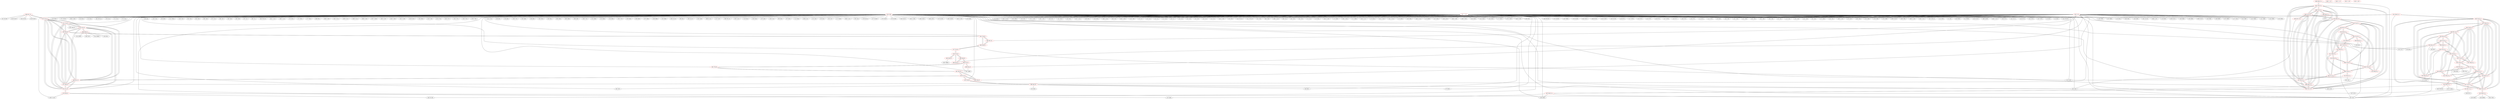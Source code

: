graph {
	468 [label="(468) R37_T1" color=red]
	421 [label="(421) R1206"]
	418 [label="(418) R1203"]
	424 [label="(424) D1201"]
	419 [label="(419) R1205"]
	473 [label="(473) T19_T1"]
	469 [label="(469) R38_T1" color=red]
	326 [label="(326) R911"]
	331 [label="(331) JP903"]
	348 [label="(348) C907"]
	324 [label="(324) FB903"]
	474 [label="(474) T20_T1"]
	470 [label="(470) R39_T1" color=red]
	403 [label="(403) C1104"]
	40 [label="(40) U201"]
	402 [label="(402) D1108"]
	475 [label="(475) T21_T1"]
	471 [label="(471) R40_T1" color=red]
	484 [label="(484) R51_P1"]
	493 [label="(493) R50_P1"]
	472 [label="(472) T18_T1"]
	475 [label="(475) T21_T1"]
	474 [label="(474) T20_T1"]
	473 [label="(473) T19_T1"]
	472 [label="(472) T18_T1" color=red]
	467 [label="(467) R36_T1"]
	484 [label="(484) R51_P1"]
	493 [label="(493) R50_P1"]
	475 [label="(475) T21_T1"]
	474 [label="(474) T20_T1"]
	473 [label="(473) T19_T1"]
	471 [label="(471) R40_T1"]
	473 [label="(473) T19_T1" color=red]
	468 [label="(468) R37_T1"]
	484 [label="(484) R51_P1"]
	493 [label="(493) R50_P1"]
	472 [label="(472) T18_T1"]
	475 [label="(475) T21_T1"]
	474 [label="(474) T20_T1"]
	471 [label="(471) R40_T1"]
	474 [label="(474) T20_T1" color=red]
	469 [label="(469) R38_T1"]
	484 [label="(484) R51_P1"]
	493 [label="(493) R50_P1"]
	472 [label="(472) T18_T1"]
	475 [label="(475) T21_T1"]
	473 [label="(473) T19_T1"]
	471 [label="(471) R40_T1"]
	475 [label="(475) T21_T1" color=red]
	470 [label="(470) R39_T1"]
	484 [label="(484) R51_P1"]
	493 [label="(493) R50_P1"]
	472 [label="(472) T18_T1"]
	474 [label="(474) T20_T1"]
	473 [label="(473) T19_T1"]
	471 [label="(471) R40_T1"]
	476 [label="(476) T23_P1" color=red]
	486 [label="(486) R48_P1"]
	489 [label="(489) R43_P1"]
	477 [label="(477) T24_P1"]
	482 [label="(482) R44_P1"]
	477 [label="(477) T24_P1" color=red]
	483 [label="(483) R46_P1"]
	476 [label="(476) T23_P1"]
	478 [label="(478) T27_P1" color=red]
	484 [label="(484) R51_P1"]
	479 [label="(479) T28_P1"]
	487 [label="(487) R53_P1"]
	490 [label="(490) R49_P1"]
	479 [label="(479) T28_P1" color=red]
	485 [label="(485) R52_P1"]
	478 [label="(478) T27_P1"]
	480 [label="(480) T25_P1" color=red]
	481 [label="(481) T29_P1"]
	486 [label="(486) R48_P1"]
	488 [label="(488) R45_P1"]
	287 [label="(287) Q808"]
	481 [label="(481) T29_P1" color=red]
	480 [label="(480) T25_P1"]
	487 [label="(487) R53_P1"]
	482 [label="(482) R44_P1" color=red]
	295 [label="(295) TH804"]
	476 [label="(476) T23_P1"]
	483 [label="(483) R46_P1" color=red]
	491 [label="(491) T26_P1"]
	492 [label="(492) R47_P1"]
	477 [label="(477) T24_P1"]
	484 [label="(484) R51_P1" color=red]
	478 [label="(478) T27_P1"]
	493 [label="(493) R50_P1"]
	472 [label="(472) T18_T1"]
	475 [label="(475) T21_T1"]
	474 [label="(474) T20_T1"]
	473 [label="(473) T19_T1"]
	471 [label="(471) R40_T1"]
	485 [label="(485) R52_P1" color=red]
	84 [label="(84) R301"]
	50 [label="(50) U302"]
	57 [label="(57) D302"]
	61 [label="(61) D301"]
	58 [label="(58) C303"]
	479 [label="(479) T28_P1"]
	486 [label="(486) R48_P1" color=red]
	480 [label="(480) T25_P1"]
	476 [label="(476) T23_P1"]
	489 [label="(489) R43_P1"]
	487 [label="(487) R53_P1" color=red]
	481 [label="(481) T29_P1"]
	478 [label="(478) T27_P1"]
	490 [label="(490) R49_P1"]
	488 [label="(488) R45_P1" color=red]
	480 [label="(480) T25_P1"]
	287 [label="(287) Q808"]
	489 [label="(489) R43_P1" color=red]
	486 [label="(486) R48_P1"]
	476 [label="(476) T23_P1"]
	490 [label="(490) R49_P1" color=red]
	478 [label="(478) T27_P1"]
	487 [label="(487) R53_P1"]
	491 [label="(491) T26_P1" color=red]
	493 [label="(493) R50_P1"]
	483 [label="(483) R46_P1"]
	492 [label="(492) R47_P1"]
	492 [label="(492) R47_P1" color=red]
	491 [label="(491) T26_P1"]
	483 [label="(483) R46_P1"]
	493 [label="(493) R50_P1" color=red]
	491 [label="(491) T26_P1"]
	484 [label="(484) R51_P1"]
	472 [label="(472) T18_T1"]
	475 [label="(475) T21_T1"]
	474 [label="(474) T20_T1"]
	473 [label="(473) T19_T1"]
	471 [label="(471) R40_T1"]
	494 [label="(494) R36_T1_2" color=red]
	3 [label="(3) F3"]
	499 [label="(499) T18_T1_2"]
	495 [label="(495) R37_T1_2" color=red]
	50 [label="(50) U302"]
	500 [label="(500) T19_T1_2"]
	496 [label="(496) R38_T1_2" color=red]
	40 [label="(40) U201"]
	501 [label="(501) T20_T1_2"]
	497 [label="(497) R39_T1_2" color=red]
	40 [label="(40) U201"]
	157 [label="(157) J604"]
	184 [label="(184) D604"]
	502 [label="(502) T21_T1_2"]
	498 [label="(498) R40_T1_2" color=red]
	511 [label="(511) R51_P1_2"]
	520 [label="(520) R50_P1_2"]
	499 [label="(499) T18_T1_2"]
	502 [label="(502) T21_T1_2"]
	501 [label="(501) T20_T1_2"]
	500 [label="(500) T19_T1_2"]
	499 [label="(499) T18_T1_2" color=red]
	501 [label="(501) T20_T1_2"]
	500 [label="(500) T19_T1_2"]
	502 [label="(502) T21_T1_2"]
	494 [label="(494) R36_T1_2"]
	511 [label="(511) R51_P1_2"]
	520 [label="(520) R50_P1_2"]
	498 [label="(498) R40_T1_2"]
	500 [label="(500) T19_T1_2" color=red]
	501 [label="(501) T20_T1_2"]
	499 [label="(499) T18_T1_2"]
	502 [label="(502) T21_T1_2"]
	495 [label="(495) R37_T1_2"]
	511 [label="(511) R51_P1_2"]
	520 [label="(520) R50_P1_2"]
	498 [label="(498) R40_T1_2"]
	501 [label="(501) T20_T1_2" color=red]
	500 [label="(500) T19_T1_2"]
	499 [label="(499) T18_T1_2"]
	502 [label="(502) T21_T1_2"]
	496 [label="(496) R38_T1_2"]
	511 [label="(511) R51_P1_2"]
	520 [label="(520) R50_P1_2"]
	498 [label="(498) R40_T1_2"]
	502 [label="(502) T21_T1_2" color=red]
	501 [label="(501) T20_T1_2"]
	500 [label="(500) T19_T1_2"]
	499 [label="(499) T18_T1_2"]
	497 [label="(497) R39_T1_2"]
	511 [label="(511) R51_P1_2"]
	520 [label="(520) R50_P1_2"]
	498 [label="(498) R40_T1_2"]
	503 [label="(503) T23_P1_2" color=red]
	513 [label="(513) R48_P1_2"]
	516 [label="(516) R43_P1_2"]
	504 [label="(504) T24_P1_2"]
	509 [label="(509) R44_P1_2"]
	504 [label="(504) T24_P1_2" color=red]
	518 [label="(518) T26_P1_2"]
	508 [label="(508) T29_P1_2"]
	506 [label="(506) T28_P1_2"]
	510 [label="(510) R46_P1_2"]
	503 [label="(503) T23_P1_2"]
	505 [label="(505) T27_P1_2" color=red]
	511 [label="(511) R51_P1_2"]
	506 [label="(506) T28_P1_2"]
	514 [label="(514) R53_P1_2"]
	517 [label="(517) R49_P1_2"]
	506 [label="(506) T28_P1_2" color=red]
	518 [label="(518) T26_P1_2"]
	504 [label="(504) T24_P1_2"]
	508 [label="(508) T29_P1_2"]
	512 [label="(512) R52_P1_2"]
	505 [label="(505) T27_P1_2"]
	507 [label="(507) T25_P1_2" color=red]
	508 [label="(508) T29_P1_2"]
	513 [label="(513) R48_P1_2"]
	515 [label="(515) R45_P1_2"]
	40 [label="(40) U201"]
	508 [label="(508) T29_P1_2" color=red]
	518 [label="(518) T26_P1_2"]
	504 [label="(504) T24_P1_2"]
	506 [label="(506) T28_P1_2"]
	507 [label="(507) T25_P1_2"]
	514 [label="(514) R53_P1_2"]
	509 [label="(509) R44_P1_2" color=red]
	83 [label="(83) R316"]
	50 [label="(50) U302"]
	503 [label="(503) T23_P1_2"]
	510 [label="(510) R46_P1_2" color=red]
	518 [label="(518) T26_P1_2"]
	519 [label="(519) R47_P1_2"]
	504 [label="(504) T24_P1_2"]
	511 [label="(511) R51_P1_2" color=red]
	505 [label="(505) T27_P1_2"]
	520 [label="(520) R50_P1_2"]
	499 [label="(499) T18_T1_2"]
	502 [label="(502) T21_T1_2"]
	501 [label="(501) T20_T1_2"]
	500 [label="(500) T19_T1_2"]
	498 [label="(498) R40_T1_2"]
	512 [label="(512) R52_P1_2" color=red]
	98 [label="(98) C403"]
	119 [label="(119) U402"]
	506 [label="(506) T28_P1_2"]
	513 [label="(513) R48_P1_2" color=red]
	507 [label="(507) T25_P1_2"]
	503 [label="(503) T23_P1_2"]
	516 [label="(516) R43_P1_2"]
	514 [label="(514) R53_P1_2" color=red]
	508 [label="(508) T29_P1_2"]
	505 [label="(505) T27_P1_2"]
	517 [label="(517) R49_P1_2"]
	515 [label="(515) R45_P1_2" color=red]
	519 [label="(519) R47_P1_2"]
	516 [label="(516) R43_P1_2"]
	517 [label="(517) R49_P1_2"]
	507 [label="(507) T25_P1_2"]
	40 [label="(40) U201"]
	516 [label="(516) R43_P1_2" color=red]
	513 [label="(513) R48_P1_2"]
	503 [label="(503) T23_P1_2"]
	519 [label="(519) R47_P1_2"]
	515 [label="(515) R45_P1_2"]
	517 [label="(517) R49_P1_2"]
	517 [label="(517) R49_P1_2" color=red]
	519 [label="(519) R47_P1_2"]
	515 [label="(515) R45_P1_2"]
	516 [label="(516) R43_P1_2"]
	505 [label="(505) T27_P1_2"]
	514 [label="(514) R53_P1_2"]
	518 [label="(518) T26_P1_2" color=red]
	520 [label="(520) R50_P1_2"]
	504 [label="(504) T24_P1_2"]
	508 [label="(508) T29_P1_2"]
	506 [label="(506) T28_P1_2"]
	510 [label="(510) R46_P1_2"]
	519 [label="(519) R47_P1_2"]
	519 [label="(519) R47_P1_2" color=red]
	515 [label="(515) R45_P1_2"]
	516 [label="(516) R43_P1_2"]
	517 [label="(517) R49_P1_2"]
	518 [label="(518) T26_P1_2"]
	510 [label="(510) R46_P1_2"]
	520 [label="(520) R50_P1_2" color=red]
	518 [label="(518) T26_P1_2"]
	511 [label="(511) R51_P1_2"]
	499 [label="(499) T18_T1_2"]
	502 [label="(502) T21_T1_2"]
	501 [label="(501) T20_T1_2"]
	500 [label="(500) T19_T1_2"]
	498 [label="(498) R40_T1_2"]
	521 [label="(521) R36_T1_3" color=red]
	137 [label="(137) U501"]
	40 [label="(40) U201"]
	143 [label="(143) R501"]
	526 [label="(526) T18_T1_3"]
	522 [label="(522) R37_T1_3" color=red]
	199 [label="(199) R710"]
	197 [label="(197) D702"]
	527 [label="(527) T19_T1_3"]
	523 [label="(523) R38_T1_3" color=red]
	302 [label="(302) U901"]
	319 [label="(319) D902"]
	320 [label="(320) JP906"]
	528 [label="(528) T20_T1_3"]
	524 [label="(524) R39_T1_3" color=red]
	465 [label="(465) FB1304"]
	437 [label="(437) U1304"]
	459 [label="(459) J1302"]
	529 [label="(529) T21_T1_3"]
	525 [label="(525) R40_T1_3" color=red]
	538 [label="(538) R51_P1_3"]
	547 [label="(547) R50_P1_3"]
	526 [label="(526) T18_T1_3"]
	529 [label="(529) T21_T1_3"]
	528 [label="(528) T20_T1_3"]
	527 [label="(527) T19_T1_3"]
	526 [label="(526) T18_T1_3" color=red]
	528 [label="(528) T20_T1_3"]
	527 [label="(527) T19_T1_3"]
	529 [label="(529) T21_T1_3"]
	521 [label="(521) R36_T1_3"]
	538 [label="(538) R51_P1_3"]
	547 [label="(547) R50_P1_3"]
	525 [label="(525) R40_T1_3"]
	527 [label="(527) T19_T1_3" color=red]
	528 [label="(528) T20_T1_3"]
	526 [label="(526) T18_T1_3"]
	529 [label="(529) T21_T1_3"]
	522 [label="(522) R37_T1_3"]
	538 [label="(538) R51_P1_3"]
	547 [label="(547) R50_P1_3"]
	525 [label="(525) R40_T1_3"]
	528 [label="(528) T20_T1_3" color=red]
	527 [label="(527) T19_T1_3"]
	526 [label="(526) T18_T1_3"]
	529 [label="(529) T21_T1_3"]
	523 [label="(523) R38_T1_3"]
	538 [label="(538) R51_P1_3"]
	547 [label="(547) R50_P1_3"]
	525 [label="(525) R40_T1_3"]
	529 [label="(529) T21_T1_3" color=red]
	528 [label="(528) T20_T1_3"]
	527 [label="(527) T19_T1_3"]
	526 [label="(526) T18_T1_3"]
	524 [label="(524) R39_T1_3"]
	538 [label="(538) R51_P1_3"]
	547 [label="(547) R50_P1_3"]
	525 [label="(525) R40_T1_3"]
	530 [label="(530) T23_P1_3" color=red]
	540 [label="(540) R48_P1_3"]
	543 [label="(543) R43_P1_3"]
	531 [label="(531) T24_P1_3"]
	536 [label="(536) R44_P1_3"]
	531 [label="(531) T24_P1_3" color=red]
	545 [label="(545) T26_P1_3"]
	535 [label="(535) T29_P1_3"]
	533 [label="(533) T28_P1_3"]
	537 [label="(537) R46_P1_3"]
	530 [label="(530) T23_P1_3"]
	532 [label="(532) T27_P1_3" color=red]
	538 [label="(538) R51_P1_3"]
	533 [label="(533) T28_P1_3"]
	541 [label="(541) R53_P1_3"]
	544 [label="(544) R49_P1_3"]
	533 [label="(533) T28_P1_3" color=red]
	545 [label="(545) T26_P1_3"]
	531 [label="(531) T24_P1_3"]
	535 [label="(535) T29_P1_3"]
	539 [label="(539) R52_P1_3"]
	532 [label="(532) T27_P1_3"]
	534 [label="(534) T25_P1_3" color=red]
	535 [label="(535) T29_P1_3"]
	540 [label="(540) R48_P1_3"]
	542 [label="(542) R45_P1_3"]
	37 [label="(37) SW201"]
	535 [label="(535) T29_P1_3" color=red]
	545 [label="(545) T26_P1_3"]
	531 [label="(531) T24_P1_3"]
	533 [label="(533) T28_P1_3"]
	534 [label="(534) T25_P1_3"]
	541 [label="(541) R53_P1_3"]
	536 [label="(536) R44_P1_3" color=red]
	38 [label="(38) D201"]
	40 [label="(40) U201"]
	28 [label="(28) R206"]
	26 [label="(26) C210"]
	530 [label="(530) T23_P1_3"]
	537 [label="(537) R46_P1_3" color=red]
	545 [label="(545) T26_P1_3"]
	546 [label="(546) R47_P1_3"]
	531 [label="(531) T24_P1_3"]
	538 [label="(538) R51_P1_3" color=red]
	532 [label="(532) T27_P1_3"]
	547 [label="(547) R50_P1_3"]
	526 [label="(526) T18_T1_3"]
	529 [label="(529) T21_T1_3"]
	528 [label="(528) T20_T1_3"]
	527 [label="(527) T19_T1_3"]
	525 [label="(525) R40_T1_3"]
	539 [label="(539) R52_P1_3" color=red]
	40 [label="(40) U201"]
	350 [label="(350) C911"]
	299 [label="(299) R921"]
	533 [label="(533) T28_P1_3"]
	540 [label="(540) R48_P1_3" color=red]
	534 [label="(534) T25_P1_3"]
	530 [label="(530) T23_P1_3"]
	543 [label="(543) R43_P1_3"]
	541 [label="(541) R53_P1_3" color=red]
	535 [label="(535) T29_P1_3"]
	532 [label="(532) T27_P1_3"]
	544 [label="(544) R49_P1_3"]
	542 [label="(542) R45_P1_3" color=red]
	546 [label="(546) R47_P1_3"]
	543 [label="(543) R43_P1_3"]
	544 [label="(544) R49_P1_3"]
	534 [label="(534) T25_P1_3"]
	37 [label="(37) SW201"]
	543 [label="(543) R43_P1_3" color=red]
	540 [label="(540) R48_P1_3"]
	530 [label="(530) T23_P1_3"]
	546 [label="(546) R47_P1_3"]
	542 [label="(542) R45_P1_3"]
	544 [label="(544) R49_P1_3"]
	544 [label="(544) R49_P1_3" color=red]
	546 [label="(546) R47_P1_3"]
	542 [label="(542) R45_P1_3"]
	543 [label="(543) R43_P1_3"]
	532 [label="(532) T27_P1_3"]
	541 [label="(541) R53_P1_3"]
	545 [label="(545) T26_P1_3" color=red]
	547 [label="(547) R50_P1_3"]
	531 [label="(531) T24_P1_3"]
	535 [label="(535) T29_P1_3"]
	533 [label="(533) T28_P1_3"]
	537 [label="(537) R46_P1_3"]
	546 [label="(546) R47_P1_3"]
	546 [label="(546) R47_P1_3" color=red]
	542 [label="(542) R45_P1_3"]
	543 [label="(543) R43_P1_3"]
	544 [label="(544) R49_P1_3"]
	545 [label="(545) T26_P1_3"]
	537 [label="(537) R46_P1_3"]
	547 [label="(547) R50_P1_3" color=red]
	545 [label="(545) T26_P1_3"]
	538 [label="(538) R51_P1_3"]
	526 [label="(526) T18_T1_3"]
	529 [label="(529) T21_T1_3"]
	528 [label="(528) T20_T1_3"]
	527 [label="(527) T19_T1_3"]
	525 [label="(525) R40_T1_3"]
	548 [label="(548) +1.5V" color=red]
	549 [label="(549) +1.2V" color=red]
	550 [label="(550) +5V" color=red]
	396 [label="(396) D1106"]
	231 [label="(231) D807"]
	260 [label="(260) U801"]
	406 [label="(406) C1106"]
	384 [label="(384) U1101"]
	250 [label="(250) C801"]
	150 [label="(150) TH603"]
	101 [label="(101) U403"]
	241 [label="(241) D808"]
	242 [label="(242) D806"]
	243 [label="(243) D804"]
	244 [label="(244) D802"]
	251 [label="(251) C805"]
	247 [label="(247) D805"]
	248 [label="(248) D801"]
	249 [label="(249) D803"]
	391 [label="(391) D1104"]
	263 [label="(263) C802"]
	264 [label="(264) C806"]
	266 [label="(266) U802"]
	386 [label="(386) L1101"]
	93 [label="(93) C402"]
	113 [label="(113) C401"]
	118 [label="(118) R401"]
	400 [label="(400) U1102"]
	103 [label="(103) C405"]
	102 [label="(102) C409"]
	92 [label="(92) U401"]
	395 [label="(395) R1101"]
	272 [label="(272) U803"]
	140 [label="(140) C501"]
	100 [label="(100) R406"]
	389 [label="(389) C1102"]
	255 [label="(255) K802"]
	399 [label="(399) D1103"]
	254 [label="(254) K801"]
	270 [label="(270) C807"]
	256 [label="(256) K803"]
	269 [label="(269) C803"]
	275 [label="(275) C804"]
	257 [label="(257) K804"]
	137 [label="(137) U501"]
	278 [label="(278) U804"]
	276 [label="(276) C808"]
	471 [label="(471) R40_T1"]
	492 [label="(492) R47_P1"]
	488 [label="(488) R45_P1"]
	489 [label="(489) R43_P1"]
	490 [label="(490) R49_P1"]
	551 [label="(551) +3.3V" color=red]
	174 [label="(174) D611"]
	455 [label="(455) U1303"]
	172 [label="(172) D607"]
	381 [label="(381) U1001"]
	171 [label="(171) D605"]
	452 [label="(452) R1311"]
	443 [label="(443) C1317"]
	449 [label="(449) FB1302"]
	175 [label="(175) D614"]
	451 [label="(451) C1318"]
	441 [label="(441) C1315"]
	170 [label="(170) D603"]
	169 [label="(169) D602"]
	440 [label="(440) C1314"]
	173 [label="(173) D609"]
	372 [label="(372) R1003"]
	167 [label="(167) D632"]
	436 [label="(436) J1303"]
	380 [label="(380) C1002"]
	369 [label="(369) U1002"]
	184 [label="(184) D604"]
	149 [label="(149) TH601"]
	165 [label="(165) D630"]
	182 [label="(182) D626"]
	183 [label="(183) D629"]
	376 [label="(376) R1005"]
	177 [label="(177) D615"]
	379 [label="(379) C1003"]
	446 [label="(446) C1302"]
	168 [label="(168) D601"]
	176 [label="(176) D618"]
	442 [label="(442) C1316"]
	185 [label="(185) D606"]
	361 [label="(361) R1011"]
	458 [label="(458) R1301"]
	164 [label="(164) D627"]
	454 [label="(454) R1309"]
	453 [label="(453) R1310"]
	370 [label="(370) U1003"]
	382 [label="(382) C1001"]
	160 [label="(160) D617"]
	360 [label="(360) Q1001"]
	161 [label="(161) D619"]
	162 [label="(162) D621"]
	457 [label="(457) U1301"]
	166 [label="(166) D631"]
	163 [label="(163) D624"]
	40 [label="(40) U201"]
	463 [label="(463) C1301"]
	119 [label="(119) U402"]
	46 [label="(46) C201"]
	198 [label="(198) R718"]
	203 [label="(203) R719"]
	202 [label="(202) D703"]
	207 [label="(207) D704"]
	462 [label="(462) U1305"]
	197 [label="(197) D702"]
	126 [label="(126) C406"]
	25 [label="(25) C227"]
	23 [label="(23) C223"]
	22 [label="(22) C221"]
	21 [label="(21) C218"]
	20 [label="(20) C217"]
	24 [label="(24) C224"]
	35 [label="(35) C230"]
	32 [label="(32) R202"]
	31 [label="(31) R201"]
	19 [label="(19) C205"]
	18 [label="(18) C214"]
	14 [label="(14) C231"]
	28 [label="(28) R206"]
	433 [label="(433) FB1301"]
	430 [label="(430) R1304"]
	218 [label="(218) R722"]
	217 [label="(217) D706"]
	223 [label="(223) R723"]
	222 [label="(222) D707"]
	228 [label="(228) R724"]
	227 [label="(227) D708"]
	434 [label="(434) U1302"]
	193 [label="(193) R717"]
	45 [label="(45) U202"]
	208 [label="(208) R720"]
	190 [label="(190) D701"]
	213 [label="(213) R721"]
	212 [label="(212) D705"]
	400 [label="(400) U1102"]
	57 [label="(57) D302"]
	56 [label="(56) R306"]
	410 [label="(410) TP1101"]
	397 [label="(397) FB1101"]
	411 [label="(411) TP1102"]
	142 [label="(142) R502"]
	50 [label="(50) U302"]
	51 [label="(51) J301"]
	54 [label="(54) U301"]
	402 [label="(402) D1108"]
	90 [label="(90) FB303"]
	60 [label="(60) U303"]
	91 [label="(91) FB304"]
	390 [label="(390) C1103"]
	69 [label="(69) C312"]
	63 [label="(63) C302"]
	62 [label="(62) C301"]
	84 [label="(84) R301"]
	83 [label="(83) R316"]
	72 [label="(72) C313"]
	552 [label="(552) +1.0V" color=red]
	553 [label="(553) +1.8V" color=red]
	554 [label="(554) GND" color=red]
	184 [label="(184) D604"]
	185 [label="(185) D606"]
	54 [label="(54) U301"]
	148 [label="(148) J502"]
	139 [label="(139) C502"]
	58 [label="(58) C303"]
	169 [label="(169) D602"]
	59 [label="(59) R309"]
	140 [label="(140) C501"]
	143 [label="(143) R501"]
	141 [label="(141) FB502"]
	146 [label="(146) C503"]
	60 [label="(60) U303"]
	137 [label="(137) U501"]
	50 [label="(50) U302"]
	64 [label="(64) C304"]
	63 [label="(63) C302"]
	62 [label="(62) C301"]
	167 [label="(167) D632"]
	166 [label="(166) D631"]
	65 [label="(65) C305"]
	182 [label="(182) D626"]
	168 [label="(168) D601"]
	441 [label="(441) C1315"]
	68 [label="(68) C309"]
	67 [label="(67) C310"]
	66 [label="(66) C307"]
	48 [label="(48) C306"]
	174 [label="(174) D611"]
	49 [label="(49) C308"]
	173 [label="(173) D609"]
	172 [label="(172) D607"]
	171 [label="(171) D605"]
	170 [label="(170) D603"]
	87 [label="(87) C317"]
	86 [label="(86) C311"]
	183 [label="(183) D629"]
	175 [label="(175) D614"]
	463 [label="(463) C1301"]
	462 [label="(462) U1305"]
	464 [label="(464) FB1303"]
	461 [label="(461) C1319"]
	460 [label="(460) C1310"]
	272 [label="(272) U803"]
	274 [label="(274) D812"]
	271 [label="(271) R812"]
	251 [label="(251) C805"]
	277 [label="(277) R813"]
	276 [label="(276) C808"]
	275 [label="(275) C804"]
	278 [label="(278) U804"]
	268 [label="(268) D811"]
	269 [label="(269) C803"]
	270 [label="(270) C807"]
	451 [label="(451) C1318"]
	456 [label="(456) C1305"]
	455 [label="(455) U1303"]
	431 [label="(431) C1311"]
	434 [label="(434) U1302"]
	440 [label="(440) C1314"]
	439 [label="(439) C1313"]
	438 [label="(438) C1312"]
	448 [label="(448) C1303"]
	447 [label="(447) C1308"]
	445 [label="(445) C1307"]
	444 [label="(444) C1306"]
	443 [label="(443) C1317"]
	442 [label="(442) C1316"]
	446 [label="(446) C1302"]
	436 [label="(436) J1303"]
	457 [label="(457) U1301"]
	459 [label="(459) J1302"]
	432 [label="(432) C1309"]
	429 [label="(429) R1303"]
	252 [label="(252) R810"]
	220 [label="(220) C706"]
	210 [label="(210) C704"]
	225 [label="(225) C707"]
	191 [label="(191) U701"]
	192 [label="(192) U702"]
	230 [label="(230) C708"]
	215 [label="(215) C705"]
	158 [label="(158) J601"]
	157 [label="(157) J604"]
	165 [label="(165) D630"]
	164 [label="(164) D627"]
	163 [label="(163) D624"]
	162 [label="(162) D621"]
	161 [label="(161) D619"]
	160 [label="(160) D617"]
	155 [label="(155) J602"]
	177 [label="(177) D615"]
	176 [label="(176) D618"]
	195 [label="(195) C701"]
	240 [label="(240) Q801"]
	250 [label="(250) C801"]
	246 [label="(246) J805"]
	262 [label="(262) D810"]
	263 [label="(263) C802"]
	264 [label="(264) C806"]
	265 [label="(265) R811"]
	266 [label="(266) U802"]
	260 [label="(260) U801"]
	284 [label="(284) Q805"]
	285 [label="(285) Q806"]
	286 [label="(286) Q807"]
	287 [label="(287) Q808"]
	200 [label="(200) C702"]
	232 [label="(232) D809"]
	233 [label="(233) R808"]
	234 [label="(234) R805"]
	205 [label="(205) C703"]
	239 [label="(239) Q802"]
	238 [label="(238) Q803"]
	237 [label="(237) Q804"]
	236 [label="(236) R806"]
	235 [label="(235) R804"]
	394 [label="(394) D1105"]
	400 [label="(400) U1102"]
	99 [label="(99) J402"]
	393 [label="(393) D1107"]
	128 [label="(128) C408"]
	101 [label="(101) U403"]
	92 [label="(92) U401"]
	93 [label="(93) C402"]
	388 [label="(388) D1102"]
	126 [label="(126) C406"]
	127 [label="(127) C407"]
	398 [label="(398) FB1102"]
	407 [label="(407) J1102"]
	102 [label="(102) C409"]
	103 [label="(103) C405"]
	116 [label="(116) R410"]
	106 [label="(106) D404"]
	107 [label="(107) J403"]
	109 [label="(109) C410"]
	96 [label="(96) D402"]
	97 [label="(97) D403"]
	396 [label="(396) D1106"]
	112 [label="(112) R402"]
	409 [label="(409) J1101"]
	113 [label="(113) C401"]
	24 [label="(24) C224"]
	25 [label="(25) C227"]
	26 [label="(26) C210"]
	14 [label="(14) C231"]
	390 [label="(390) C1103"]
	23 [label="(23) C223"]
	40 [label="(40) U201"]
	21 [label="(21) C218"]
	15 [label="(15) C203"]
	18 [label="(18) C214"]
	29 [label="(29) X202"]
	30 [label="(30) C207"]
	35 [label="(35) C230"]
	19 [label="(19) C205"]
	20 [label="(20) C217"]
	22 [label="(22) C221"]
	389 [label="(389) C1102"]
	119 [label="(119) U402"]
	117 [label="(117) R409"]
	384 [label="(384) U1101"]
	385 [label="(385) C1101"]
	37 [label="(37) SW201"]
	39 [label="(39) C204"]
	378 [label="(378) R1014"]
	377 [label="(377) R1004"]
	379 [label="(379) C1003"]
	375 [label="(375) R1007"]
	374 [label="(374) R1006"]
	363 [label="(363) R1015"]
	365 [label="(365) C1004"]
	366 [label="(366) D1001"]
	370 [label="(370) U1003"]
	369 [label="(369) U1002"]
	368 [label="(368) J1001"]
	373 [label="(373) R1001"]
	383 [label="(383) R1009"]
	406 [label="(406) C1106"]
	405 [label="(405) C1105"]
	382 [label="(382) C1001"]
	381 [label="(381) U1001"]
	380 [label="(380) C1002"]
	134 [label="(134) R408"]
	411 [label="(411) TP1102"]
	410 [label="(410) TP1101"]
	135 [label="(135) R403"]
	371 [label="(371) R1002"]
	364 [label="(364) C1005"]
	69 [label="(69) C312"]
	42 [label="(42) D203"]
	46 [label="(46) C201"]
	41 [label="(41) D202"]
	45 [label="(45) U202"]
	401 [label="(401) BT1101"]
	403 [label="(403) C1104"]
	70 [label="(70) C314"]
	71 [label="(71) C315"]
	72 [label="(72) C313"]
	73 [label="(73) C316"]
	474 [label="(474) T20_T1"]
	473 [label="(473) T19_T1"]
	472 [label="(472) T18_T1"]
	475 [label="(475) T21_T1"]
	491 [label="(491) T26_P1"]
	477 [label="(477) T24_P1"]
	481 [label="(481) T29_P1"]
	479 [label="(479) T28_P1"]
	468 -- 421
	468 -- 418
	468 -- 424
	468 -- 419
	468 -- 473
	469 -- 326
	469 -- 331
	469 -- 348
	469 -- 324
	469 -- 474
	470 -- 403
	470 -- 40
	470 -- 402
	470 -- 475
	471 -- 484
	471 -- 493
	471 -- 472
	471 -- 475
	471 -- 474
	471 -- 473
	472 -- 467
	472 -- 484
	472 -- 493
	472 -- 475
	472 -- 474
	472 -- 473
	472 -- 471
	473 -- 468
	473 -- 484
	473 -- 493
	473 -- 472
	473 -- 475
	473 -- 474
	473 -- 471
	474 -- 469
	474 -- 484
	474 -- 493
	474 -- 472
	474 -- 475
	474 -- 473
	474 -- 471
	475 -- 470
	475 -- 484
	475 -- 493
	475 -- 472
	475 -- 474
	475 -- 473
	475 -- 471
	476 -- 486
	476 -- 489
	476 -- 477
	476 -- 482
	477 -- 483
	477 -- 476
	478 -- 484
	478 -- 479
	478 -- 487
	478 -- 490
	479 -- 485
	479 -- 478
	480 -- 481
	480 -- 486
	480 -- 488
	480 -- 287
	481 -- 480
	481 -- 487
	482 -- 295
	482 -- 476
	483 -- 491
	483 -- 492
	483 -- 477
	484 -- 478
	484 -- 493
	484 -- 472
	484 -- 475
	484 -- 474
	484 -- 473
	484 -- 471
	485 -- 84
	485 -- 50
	485 -- 57
	485 -- 61
	485 -- 58
	485 -- 479
	486 -- 480
	486 -- 476
	486 -- 489
	487 -- 481
	487 -- 478
	487 -- 490
	488 -- 480
	488 -- 287
	489 -- 486
	489 -- 476
	490 -- 478
	490 -- 487
	491 -- 493
	491 -- 483
	491 -- 492
	492 -- 491
	492 -- 483
	493 -- 491
	493 -- 484
	493 -- 472
	493 -- 475
	493 -- 474
	493 -- 473
	493 -- 471
	494 -- 3
	494 -- 499
	495 -- 50
	495 -- 500
	496 -- 40
	496 -- 501
	497 -- 40
	497 -- 157
	497 -- 184
	497 -- 502
	498 -- 511
	498 -- 520
	498 -- 499
	498 -- 502
	498 -- 501
	498 -- 500
	499 -- 501
	499 -- 500
	499 -- 502
	499 -- 494
	499 -- 511
	499 -- 520
	499 -- 498
	500 -- 501
	500 -- 499
	500 -- 502
	500 -- 495
	500 -- 511
	500 -- 520
	500 -- 498
	501 -- 500
	501 -- 499
	501 -- 502
	501 -- 496
	501 -- 511
	501 -- 520
	501 -- 498
	502 -- 501
	502 -- 500
	502 -- 499
	502 -- 497
	502 -- 511
	502 -- 520
	502 -- 498
	503 -- 513
	503 -- 516
	503 -- 504
	503 -- 509
	504 -- 518
	504 -- 508
	504 -- 506
	504 -- 510
	504 -- 503
	505 -- 511
	505 -- 506
	505 -- 514
	505 -- 517
	506 -- 518
	506 -- 504
	506 -- 508
	506 -- 512
	506 -- 505
	507 -- 508
	507 -- 513
	507 -- 515
	507 -- 40
	508 -- 518
	508 -- 504
	508 -- 506
	508 -- 507
	508 -- 514
	509 -- 83
	509 -- 50
	509 -- 503
	510 -- 518
	510 -- 519
	510 -- 504
	511 -- 505
	511 -- 520
	511 -- 499
	511 -- 502
	511 -- 501
	511 -- 500
	511 -- 498
	512 -- 98
	512 -- 119
	512 -- 506
	513 -- 507
	513 -- 503
	513 -- 516
	514 -- 508
	514 -- 505
	514 -- 517
	515 -- 519
	515 -- 516
	515 -- 517
	515 -- 507
	515 -- 40
	516 -- 513
	516 -- 503
	516 -- 519
	516 -- 515
	516 -- 517
	517 -- 519
	517 -- 515
	517 -- 516
	517 -- 505
	517 -- 514
	518 -- 520
	518 -- 504
	518 -- 508
	518 -- 506
	518 -- 510
	518 -- 519
	519 -- 515
	519 -- 516
	519 -- 517
	519 -- 518
	519 -- 510
	520 -- 518
	520 -- 511
	520 -- 499
	520 -- 502
	520 -- 501
	520 -- 500
	520 -- 498
	521 -- 137
	521 -- 40
	521 -- 143
	521 -- 526
	522 -- 199
	522 -- 197
	522 -- 527
	523 -- 302
	523 -- 319
	523 -- 320
	523 -- 528
	524 -- 465
	524 -- 437
	524 -- 459
	524 -- 529
	525 -- 538
	525 -- 547
	525 -- 526
	525 -- 529
	525 -- 528
	525 -- 527
	526 -- 528
	526 -- 527
	526 -- 529
	526 -- 521
	526 -- 538
	526 -- 547
	526 -- 525
	527 -- 528
	527 -- 526
	527 -- 529
	527 -- 522
	527 -- 538
	527 -- 547
	527 -- 525
	528 -- 527
	528 -- 526
	528 -- 529
	528 -- 523
	528 -- 538
	528 -- 547
	528 -- 525
	529 -- 528
	529 -- 527
	529 -- 526
	529 -- 524
	529 -- 538
	529 -- 547
	529 -- 525
	530 -- 540
	530 -- 543
	530 -- 531
	530 -- 536
	531 -- 545
	531 -- 535
	531 -- 533
	531 -- 537
	531 -- 530
	532 -- 538
	532 -- 533
	532 -- 541
	532 -- 544
	533 -- 545
	533 -- 531
	533 -- 535
	533 -- 539
	533 -- 532
	534 -- 535
	534 -- 540
	534 -- 542
	534 -- 37
	535 -- 545
	535 -- 531
	535 -- 533
	535 -- 534
	535 -- 541
	536 -- 38
	536 -- 40
	536 -- 28
	536 -- 26
	536 -- 530
	537 -- 545
	537 -- 546
	537 -- 531
	538 -- 532
	538 -- 547
	538 -- 526
	538 -- 529
	538 -- 528
	538 -- 527
	538 -- 525
	539 -- 40
	539 -- 350
	539 -- 299
	539 -- 533
	540 -- 534
	540 -- 530
	540 -- 543
	541 -- 535
	541 -- 532
	541 -- 544
	542 -- 546
	542 -- 543
	542 -- 544
	542 -- 534
	542 -- 37
	543 -- 540
	543 -- 530
	543 -- 546
	543 -- 542
	543 -- 544
	544 -- 546
	544 -- 542
	544 -- 543
	544 -- 532
	544 -- 541
	545 -- 547
	545 -- 531
	545 -- 535
	545 -- 533
	545 -- 537
	545 -- 546
	546 -- 542
	546 -- 543
	546 -- 544
	546 -- 545
	546 -- 537
	547 -- 545
	547 -- 538
	547 -- 526
	547 -- 529
	547 -- 528
	547 -- 527
	547 -- 525
	550 -- 396
	550 -- 231
	550 -- 260
	550 -- 406
	550 -- 384
	550 -- 250
	550 -- 150
	550 -- 101
	550 -- 241
	550 -- 242
	550 -- 243
	550 -- 244
	550 -- 251
	550 -- 247
	550 -- 248
	550 -- 249
	550 -- 391
	550 -- 263
	550 -- 264
	550 -- 266
	550 -- 386
	550 -- 93
	550 -- 113
	550 -- 118
	550 -- 400
	550 -- 103
	550 -- 102
	550 -- 92
	550 -- 395
	550 -- 272
	550 -- 140
	550 -- 100
	550 -- 389
	550 -- 255
	550 -- 399
	550 -- 254
	550 -- 270
	550 -- 256
	550 -- 269
	550 -- 275
	550 -- 257
	550 -- 137
	550 -- 278
	550 -- 276
	550 -- 471
	550 -- 492
	550 -- 488
	550 -- 489
	550 -- 490
	551 -- 174
	551 -- 455
	551 -- 172
	551 -- 381
	551 -- 171
	551 -- 452
	551 -- 443
	551 -- 449
	551 -- 175
	551 -- 451
	551 -- 441
	551 -- 170
	551 -- 169
	551 -- 440
	551 -- 173
	551 -- 372
	551 -- 167
	551 -- 436
	551 -- 380
	551 -- 369
	551 -- 184
	551 -- 149
	551 -- 165
	551 -- 182
	551 -- 183
	551 -- 376
	551 -- 177
	551 -- 379
	551 -- 446
	551 -- 168
	551 -- 176
	551 -- 442
	551 -- 185
	551 -- 361
	551 -- 458
	551 -- 164
	551 -- 454
	551 -- 453
	551 -- 370
	551 -- 382
	551 -- 160
	551 -- 360
	551 -- 161
	551 -- 162
	551 -- 457
	551 -- 166
	551 -- 163
	551 -- 40
	551 -- 463
	551 -- 119
	551 -- 46
	551 -- 198
	551 -- 203
	551 -- 202
	551 -- 207
	551 -- 462
	551 -- 197
	551 -- 126
	551 -- 25
	551 -- 23
	551 -- 22
	551 -- 21
	551 -- 20
	551 -- 24
	551 -- 35
	551 -- 32
	551 -- 31
	551 -- 19
	551 -- 18
	551 -- 14
	551 -- 28
	551 -- 433
	551 -- 430
	551 -- 218
	551 -- 217
	551 -- 223
	551 -- 222
	551 -- 228
	551 -- 227
	551 -- 434
	551 -- 193
	551 -- 45
	551 -- 208
	551 -- 190
	551 -- 213
	551 -- 212
	551 -- 400
	551 -- 57
	551 -- 56
	551 -- 410
	551 -- 397
	551 -- 411
	551 -- 142
	551 -- 50
	551 -- 51
	551 -- 54
	551 -- 402
	551 -- 90
	551 -- 60
	551 -- 91
	551 -- 390
	551 -- 69
	551 -- 63
	551 -- 62
	551 -- 84
	551 -- 83
	551 -- 72
	554 -- 184
	554 -- 185
	554 -- 54
	554 -- 148
	554 -- 139
	554 -- 58
	554 -- 169
	554 -- 59
	554 -- 140
	554 -- 143
	554 -- 141
	554 -- 146
	554 -- 60
	554 -- 137
	554 -- 50
	554 -- 64
	554 -- 63
	554 -- 62
	554 -- 167
	554 -- 166
	554 -- 65
	554 -- 182
	554 -- 168
	554 -- 441
	554 -- 68
	554 -- 67
	554 -- 66
	554 -- 48
	554 -- 174
	554 -- 49
	554 -- 173
	554 -- 172
	554 -- 171
	554 -- 170
	554 -- 87
	554 -- 86
	554 -- 183
	554 -- 175
	554 -- 463
	554 -- 462
	554 -- 464
	554 -- 461
	554 -- 460
	554 -- 272
	554 -- 274
	554 -- 271
	554 -- 251
	554 -- 277
	554 -- 276
	554 -- 275
	554 -- 278
	554 -- 268
	554 -- 269
	554 -- 270
	554 -- 451
	554 -- 456
	554 -- 455
	554 -- 431
	554 -- 434
	554 -- 440
	554 -- 439
	554 -- 438
	554 -- 448
	554 -- 447
	554 -- 445
	554 -- 444
	554 -- 443
	554 -- 442
	554 -- 446
	554 -- 436
	554 -- 457
	554 -- 459
	554 -- 432
	554 -- 429
	554 -- 252
	554 -- 220
	554 -- 210
	554 -- 225
	554 -- 191
	554 -- 192
	554 -- 230
	554 -- 215
	554 -- 158
	554 -- 157
	554 -- 165
	554 -- 164
	554 -- 163
	554 -- 162
	554 -- 161
	554 -- 160
	554 -- 155
	554 -- 177
	554 -- 176
	554 -- 195
	554 -- 240
	554 -- 250
	554 -- 246
	554 -- 262
	554 -- 263
	554 -- 264
	554 -- 265
	554 -- 266
	554 -- 260
	554 -- 284
	554 -- 285
	554 -- 286
	554 -- 287
	554 -- 200
	554 -- 232
	554 -- 233
	554 -- 234
	554 -- 205
	554 -- 239
	554 -- 238
	554 -- 237
	554 -- 236
	554 -- 235
	554 -- 394
	554 -- 400
	554 -- 99
	554 -- 393
	554 -- 128
	554 -- 101
	554 -- 92
	554 -- 93
	554 -- 388
	554 -- 126
	554 -- 127
	554 -- 398
	554 -- 407
	554 -- 102
	554 -- 103
	554 -- 116
	554 -- 106
	554 -- 107
	554 -- 109
	554 -- 96
	554 -- 97
	554 -- 396
	554 -- 112
	554 -- 409
	554 -- 113
	554 -- 24
	554 -- 25
	554 -- 26
	554 -- 14
	554 -- 390
	554 -- 23
	554 -- 40
	554 -- 21
	554 -- 15
	554 -- 18
	554 -- 29
	554 -- 30
	554 -- 35
	554 -- 19
	554 -- 20
	554 -- 22
	554 -- 389
	554 -- 119
	554 -- 117
	554 -- 384
	554 -- 385
	554 -- 37
	554 -- 39
	554 -- 378
	554 -- 377
	554 -- 379
	554 -- 375
	554 -- 374
	554 -- 363
	554 -- 365
	554 -- 366
	554 -- 370
	554 -- 369
	554 -- 368
	554 -- 373
	554 -- 383
	554 -- 406
	554 -- 405
	554 -- 382
	554 -- 381
	554 -- 380
	554 -- 134
	554 -- 411
	554 -- 410
	554 -- 135
	554 -- 371
	554 -- 364
	554 -- 69
	554 -- 42
	554 -- 46
	554 -- 41
	554 -- 45
	554 -- 401
	554 -- 403
	554 -- 70
	554 -- 71
	554 -- 72
	554 -- 73
	554 -- 474
	554 -- 473
	554 -- 472
	554 -- 475
	554 -- 491
	554 -- 477
	554 -- 481
	554 -- 479
}